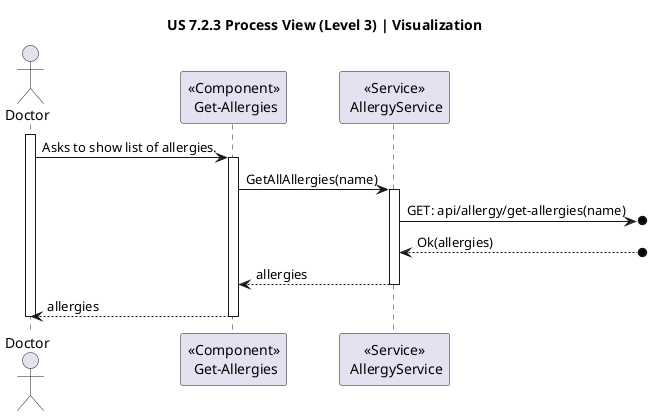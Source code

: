@startuml
title "US 7.2.3 Process View (Level 3) | Visualization"

actor Doctor
participant "<<Component>>\n Get-Allergies" as USER
participant "<<Service>>\n AllergyService" as SERV

activate Doctor
    Doctor -> USER : Asks to show list of allergies.
    activate USER
        USER -> SERV : GetAllAllergies(name)
        activate SERV
            SERV ->o] : GET: api/allergy/get-allergies(name)
            SERV <--o] : Ok(allergies)
            SERV --> USER : allergies
        deactivate SERV
        USER --> Doctor : allergies
    deactivate USER
deactivate Doctor
@enduml
